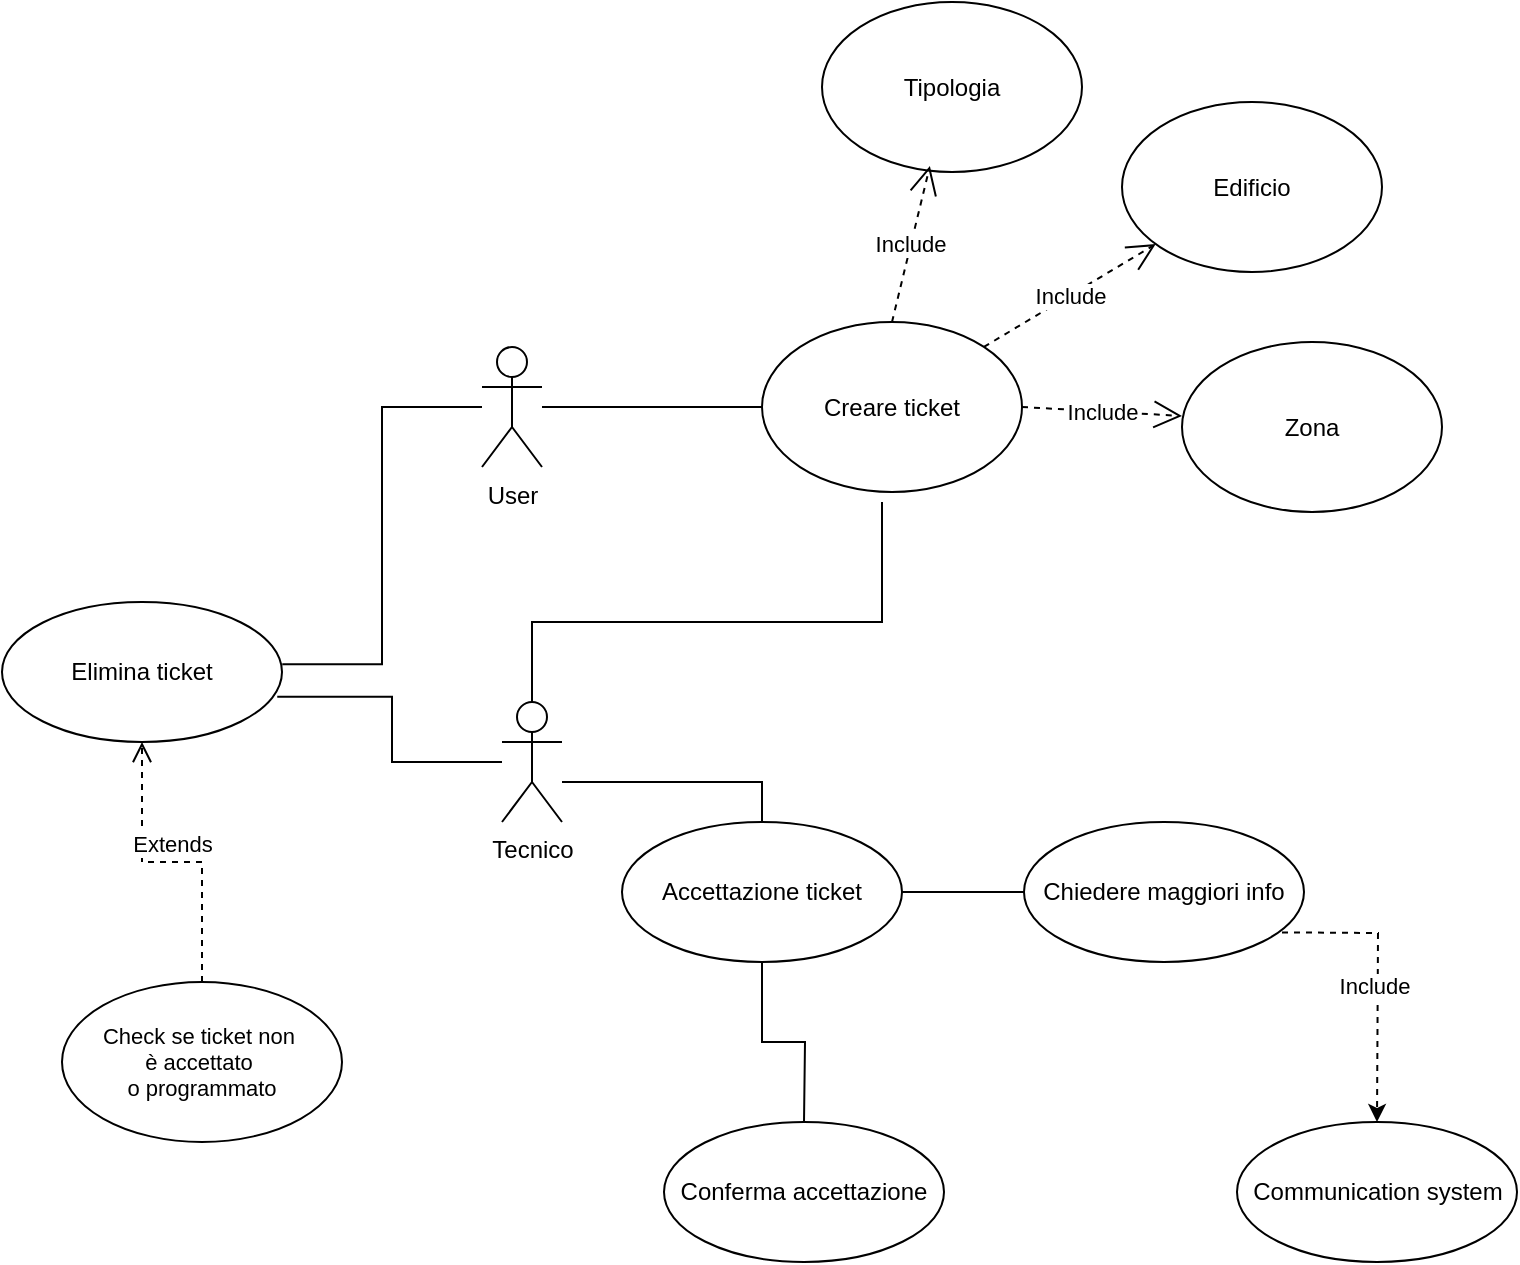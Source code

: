 <mxfile version="24.8.6">
  <diagram name="Pagina-1" id="I5Z71oniUEVgCP-I0Gfh">
    <mxGraphModel dx="2132" dy="1209" grid="1" gridSize="10" guides="1" tooltips="1" connect="1" arrows="1" fold="1" page="1" pageScale="1" pageWidth="827" pageHeight="1169" math="0" shadow="0">
      <root>
        <mxCell id="0" />
        <mxCell id="1" parent="0" />
        <mxCell id="feMUxOZW6V0WXI6CuXrV-4" style="edgeStyle=orthogonalEdgeStyle;rounded=0;orthogonalLoop=1;jettySize=auto;html=1;endArrow=none;endFill=0;entryX=0;entryY=0.5;entryDx=0;entryDy=0;" parent="1" edge="1" target="feMUxOZW6V0WXI6CuXrV-3" source="feMUxOZW6V0WXI6CuXrV-1">
          <mxGeometry relative="1" as="geometry">
            <mxPoint x="560" y="325" as="targetPoint" />
            <mxPoint x="310" y="325" as="sourcePoint" />
          </mxGeometry>
        </mxCell>
        <mxCell id="feMUxOZW6V0WXI6CuXrV-1" value="User" style="shape=umlActor;verticalLabelPosition=bottom;verticalAlign=top;html=1;outlineConnect=0;" parent="1" vertex="1">
          <mxGeometry x="290" y="302.5" width="30" height="60" as="geometry" />
        </mxCell>
        <mxCell id="feMUxOZW6V0WXI6CuXrV-3" value="Creare ticket" style="ellipse;whiteSpace=wrap;html=1;" parent="1" vertex="1">
          <mxGeometry x="430" y="290" width="130" height="85" as="geometry" />
        </mxCell>
        <mxCell id="PZNHIKQOJJU0oneFGtU9-3" style="edgeStyle=orthogonalEdgeStyle;rounded=0;orthogonalLoop=1;jettySize=auto;html=1;endArrow=none;endFill=0;" edge="1" parent="1" source="feMUxOZW6V0WXI6CuXrV-5">
          <mxGeometry relative="1" as="geometry">
            <mxPoint x="490" y="380" as="targetPoint" />
            <Array as="points">
              <mxPoint x="315" y="440" />
              <mxPoint x="490" y="440" />
            </Array>
          </mxGeometry>
        </mxCell>
        <mxCell id="feMUxOZW6V0WXI6CuXrV-5" value="Tecnico" style="shape=umlActor;verticalLabelPosition=bottom;verticalAlign=top;html=1;" parent="1" vertex="1">
          <mxGeometry x="300" y="480" width="30" height="60" as="geometry" />
        </mxCell>
        <mxCell id="feMUxOZW6V0WXI6CuXrV-6" value="Elimina ticket" style="ellipse;whiteSpace=wrap;html=1;" parent="1" vertex="1">
          <mxGeometry x="50" y="430" width="140" height="70" as="geometry" />
        </mxCell>
        <mxCell id="_EuDoNvWkNVFSmqR8_GG-7" style="edgeStyle=orthogonalEdgeStyle;rounded=0;orthogonalLoop=1;jettySize=auto;html=1;endArrow=none;endFill=0;" parent="1" source="feMUxOZW6V0WXI6CuXrV-11" edge="1">
          <mxGeometry relative="1" as="geometry">
            <mxPoint x="451" y="690" as="targetPoint" />
          </mxGeometry>
        </mxCell>
        <mxCell id="_EuDoNvWkNVFSmqR8_GG-13" style="edgeStyle=orthogonalEdgeStyle;rounded=0;orthogonalLoop=1;jettySize=auto;html=1;entryX=0;entryY=0.5;entryDx=0;entryDy=0;endArrow=none;endFill=0;" parent="1" source="feMUxOZW6V0WXI6CuXrV-11" target="_EuDoNvWkNVFSmqR8_GG-9" edge="1">
          <mxGeometry relative="1" as="geometry" />
        </mxCell>
        <mxCell id="feMUxOZW6V0WXI6CuXrV-11" value="Accettazione ticket" style="ellipse;whiteSpace=wrap;html=1;" parent="1" vertex="1">
          <mxGeometry x="360" y="540" width="140" height="70" as="geometry" />
        </mxCell>
        <mxCell id="_EuDoNvWkNVFSmqR8_GG-1" value="Zona" style="ellipse;whiteSpace=wrap;html=1;" parent="1" vertex="1">
          <mxGeometry x="640" y="300" width="130" height="85" as="geometry" />
        </mxCell>
        <mxCell id="_EuDoNvWkNVFSmqR8_GG-2" value="Edificio" style="ellipse;whiteSpace=wrap;html=1;" parent="1" vertex="1">
          <mxGeometry x="610" y="180" width="130" height="85" as="geometry" />
        </mxCell>
        <mxCell id="_EuDoNvWkNVFSmqR8_GG-3" value="Tipologia" style="ellipse;whiteSpace=wrap;html=1;" parent="1" vertex="1">
          <mxGeometry x="460" y="130" width="130" height="85" as="geometry" />
        </mxCell>
        <mxCell id="_EuDoNvWkNVFSmqR8_GG-4" value="Include" style="endArrow=open;endSize=12;dashed=1;html=1;rounded=0;exitX=0.5;exitY=0;exitDx=0;exitDy=0;entryX=0.415;entryY=0.965;entryDx=0;entryDy=0;entryPerimeter=0;" parent="1" source="feMUxOZW6V0WXI6CuXrV-3" target="_EuDoNvWkNVFSmqR8_GG-3" edge="1">
          <mxGeometry width="160" relative="1" as="geometry">
            <mxPoint x="490" y="290.5" as="sourcePoint" />
            <mxPoint x="610" y="290" as="targetPoint" />
          </mxGeometry>
        </mxCell>
        <mxCell id="_EuDoNvWkNVFSmqR8_GG-5" value="Include" style="endArrow=open;endSize=12;dashed=1;html=1;rounded=0;exitX=1;exitY=0;exitDx=0;exitDy=0;" parent="1" source="feMUxOZW6V0WXI6CuXrV-3" target="_EuDoNvWkNVFSmqR8_GG-2" edge="1">
          <mxGeometry width="160" relative="1" as="geometry">
            <mxPoint x="550" y="280.5" as="sourcePoint" />
            <mxPoint x="670" y="280" as="targetPoint" />
          </mxGeometry>
        </mxCell>
        <mxCell id="_EuDoNvWkNVFSmqR8_GG-6" value="Include" style="endArrow=open;endSize=12;dashed=1;html=1;rounded=0;exitX=1;exitY=0.5;exitDx=0;exitDy=0;entryX=0;entryY=0.435;entryDx=0;entryDy=0;entryPerimeter=0;" parent="1" target="_EuDoNvWkNVFSmqR8_GG-1" edge="1">
          <mxGeometry width="160" relative="1" as="geometry">
            <mxPoint x="560" y="332.5" as="sourcePoint" />
            <mxPoint x="680" y="332" as="targetPoint" />
          </mxGeometry>
        </mxCell>
        <mxCell id="_EuDoNvWkNVFSmqR8_GG-8" value="Conferma accettazione" style="ellipse;whiteSpace=wrap;html=1;" parent="1" vertex="1">
          <mxGeometry x="381" y="690" width="140" height="70" as="geometry" />
        </mxCell>
        <mxCell id="_EuDoNvWkNVFSmqR8_GG-10" style="edgeStyle=orthogonalEdgeStyle;rounded=0;orthogonalLoop=1;jettySize=auto;html=1;dashed=1;" parent="1" edge="1">
          <mxGeometry relative="1" as="geometry">
            <mxPoint x="737.5" y="690" as="targetPoint" />
            <mxPoint x="660" y="595" as="sourcePoint" />
          </mxGeometry>
        </mxCell>
        <mxCell id="_EuDoNvWkNVFSmqR8_GG-12" value="Include" style="edgeLabel;html=1;align=center;verticalAlign=middle;resizable=0;points=[];" parent="_EuDoNvWkNVFSmqR8_GG-10" vertex="1" connectable="0">
          <mxGeometry x="0.213" y="-2" relative="1" as="geometry">
            <mxPoint as="offset" />
          </mxGeometry>
        </mxCell>
        <mxCell id="_EuDoNvWkNVFSmqR8_GG-9" value="Chiedere maggiori info" style="ellipse;whiteSpace=wrap;html=1;" parent="1" vertex="1">
          <mxGeometry x="561" y="540" width="140" height="70" as="geometry" />
        </mxCell>
        <mxCell id="_EuDoNvWkNVFSmqR8_GG-11" value="Communication system" style="ellipse;whiteSpace=wrap;html=1;" parent="1" vertex="1">
          <mxGeometry x="667.5" y="690" width="140" height="70" as="geometry" />
        </mxCell>
        <mxCell id="_EuDoNvWkNVFSmqR8_GG-14" style="edgeStyle=orthogonalEdgeStyle;shape=connector;rounded=0;orthogonalLoop=1;jettySize=auto;html=1;entryX=0.5;entryY=0;entryDx=0;entryDy=0;strokeColor=default;align=center;verticalAlign=middle;fontFamily=Helvetica;fontSize=11;fontColor=default;labelBackgroundColor=default;endArrow=none;endFill=0;" parent="1" source="feMUxOZW6V0WXI6CuXrV-5" target="feMUxOZW6V0WXI6CuXrV-11" edge="1">
          <mxGeometry relative="1" as="geometry">
            <Array as="points">
              <mxPoint x="430" y="520" />
            </Array>
          </mxGeometry>
        </mxCell>
        <mxCell id="_EuDoNvWkNVFSmqR8_GG-17" value="Extends" style="html=1;verticalAlign=bottom;endArrow=open;dashed=1;endSize=8;curved=0;rounded=0;strokeColor=default;align=center;fontFamily=Helvetica;fontSize=11;fontColor=default;labelBackgroundColor=default;edgeStyle=orthogonalEdgeStyle;exitX=0.5;exitY=0;exitDx=0;exitDy=0;entryX=0.5;entryY=1;entryDx=0;entryDy=0;" parent="1" target="feMUxOZW6V0WXI6CuXrV-6" edge="1" source="_EuDoNvWkNVFSmqR8_GG-18">
          <mxGeometry relative="1" as="geometry">
            <mxPoint x="340" y="549.48" as="sourcePoint" />
            <mxPoint x="90" y="534.48" as="targetPoint" />
          </mxGeometry>
        </mxCell>
        <mxCell id="_EuDoNvWkNVFSmqR8_GG-18" value="Check se ticket non&amp;nbsp;&lt;div&gt;è accettato&amp;nbsp;&lt;/div&gt;&lt;div&gt;o programmato&lt;/div&gt;" style="ellipse;whiteSpace=wrap;html=1;fontFamily=Helvetica;fontSize=11;fontColor=default;labelBackgroundColor=default;" parent="1" vertex="1">
          <mxGeometry x="80" y="620" width="140" height="80" as="geometry" />
        </mxCell>
        <mxCell id="PZNHIKQOJJU0oneFGtU9-1" style="edgeStyle=orthogonalEdgeStyle;rounded=0;orthogonalLoop=1;jettySize=auto;html=1;entryX=1.001;entryY=0.444;entryDx=0;entryDy=0;entryPerimeter=0;endArrow=none;endFill=0;" edge="1" parent="1" source="feMUxOZW6V0WXI6CuXrV-1" target="feMUxOZW6V0WXI6CuXrV-6">
          <mxGeometry relative="1" as="geometry" />
        </mxCell>
        <mxCell id="PZNHIKQOJJU0oneFGtU9-4" style="edgeStyle=orthogonalEdgeStyle;rounded=0;orthogonalLoop=1;jettySize=auto;html=1;entryX=0.983;entryY=0.677;entryDx=0;entryDy=0;entryPerimeter=0;endArrow=none;endFill=0;" edge="1" parent="1" source="feMUxOZW6V0WXI6CuXrV-5" target="feMUxOZW6V0WXI6CuXrV-6">
          <mxGeometry relative="1" as="geometry" />
        </mxCell>
      </root>
    </mxGraphModel>
  </diagram>
</mxfile>
